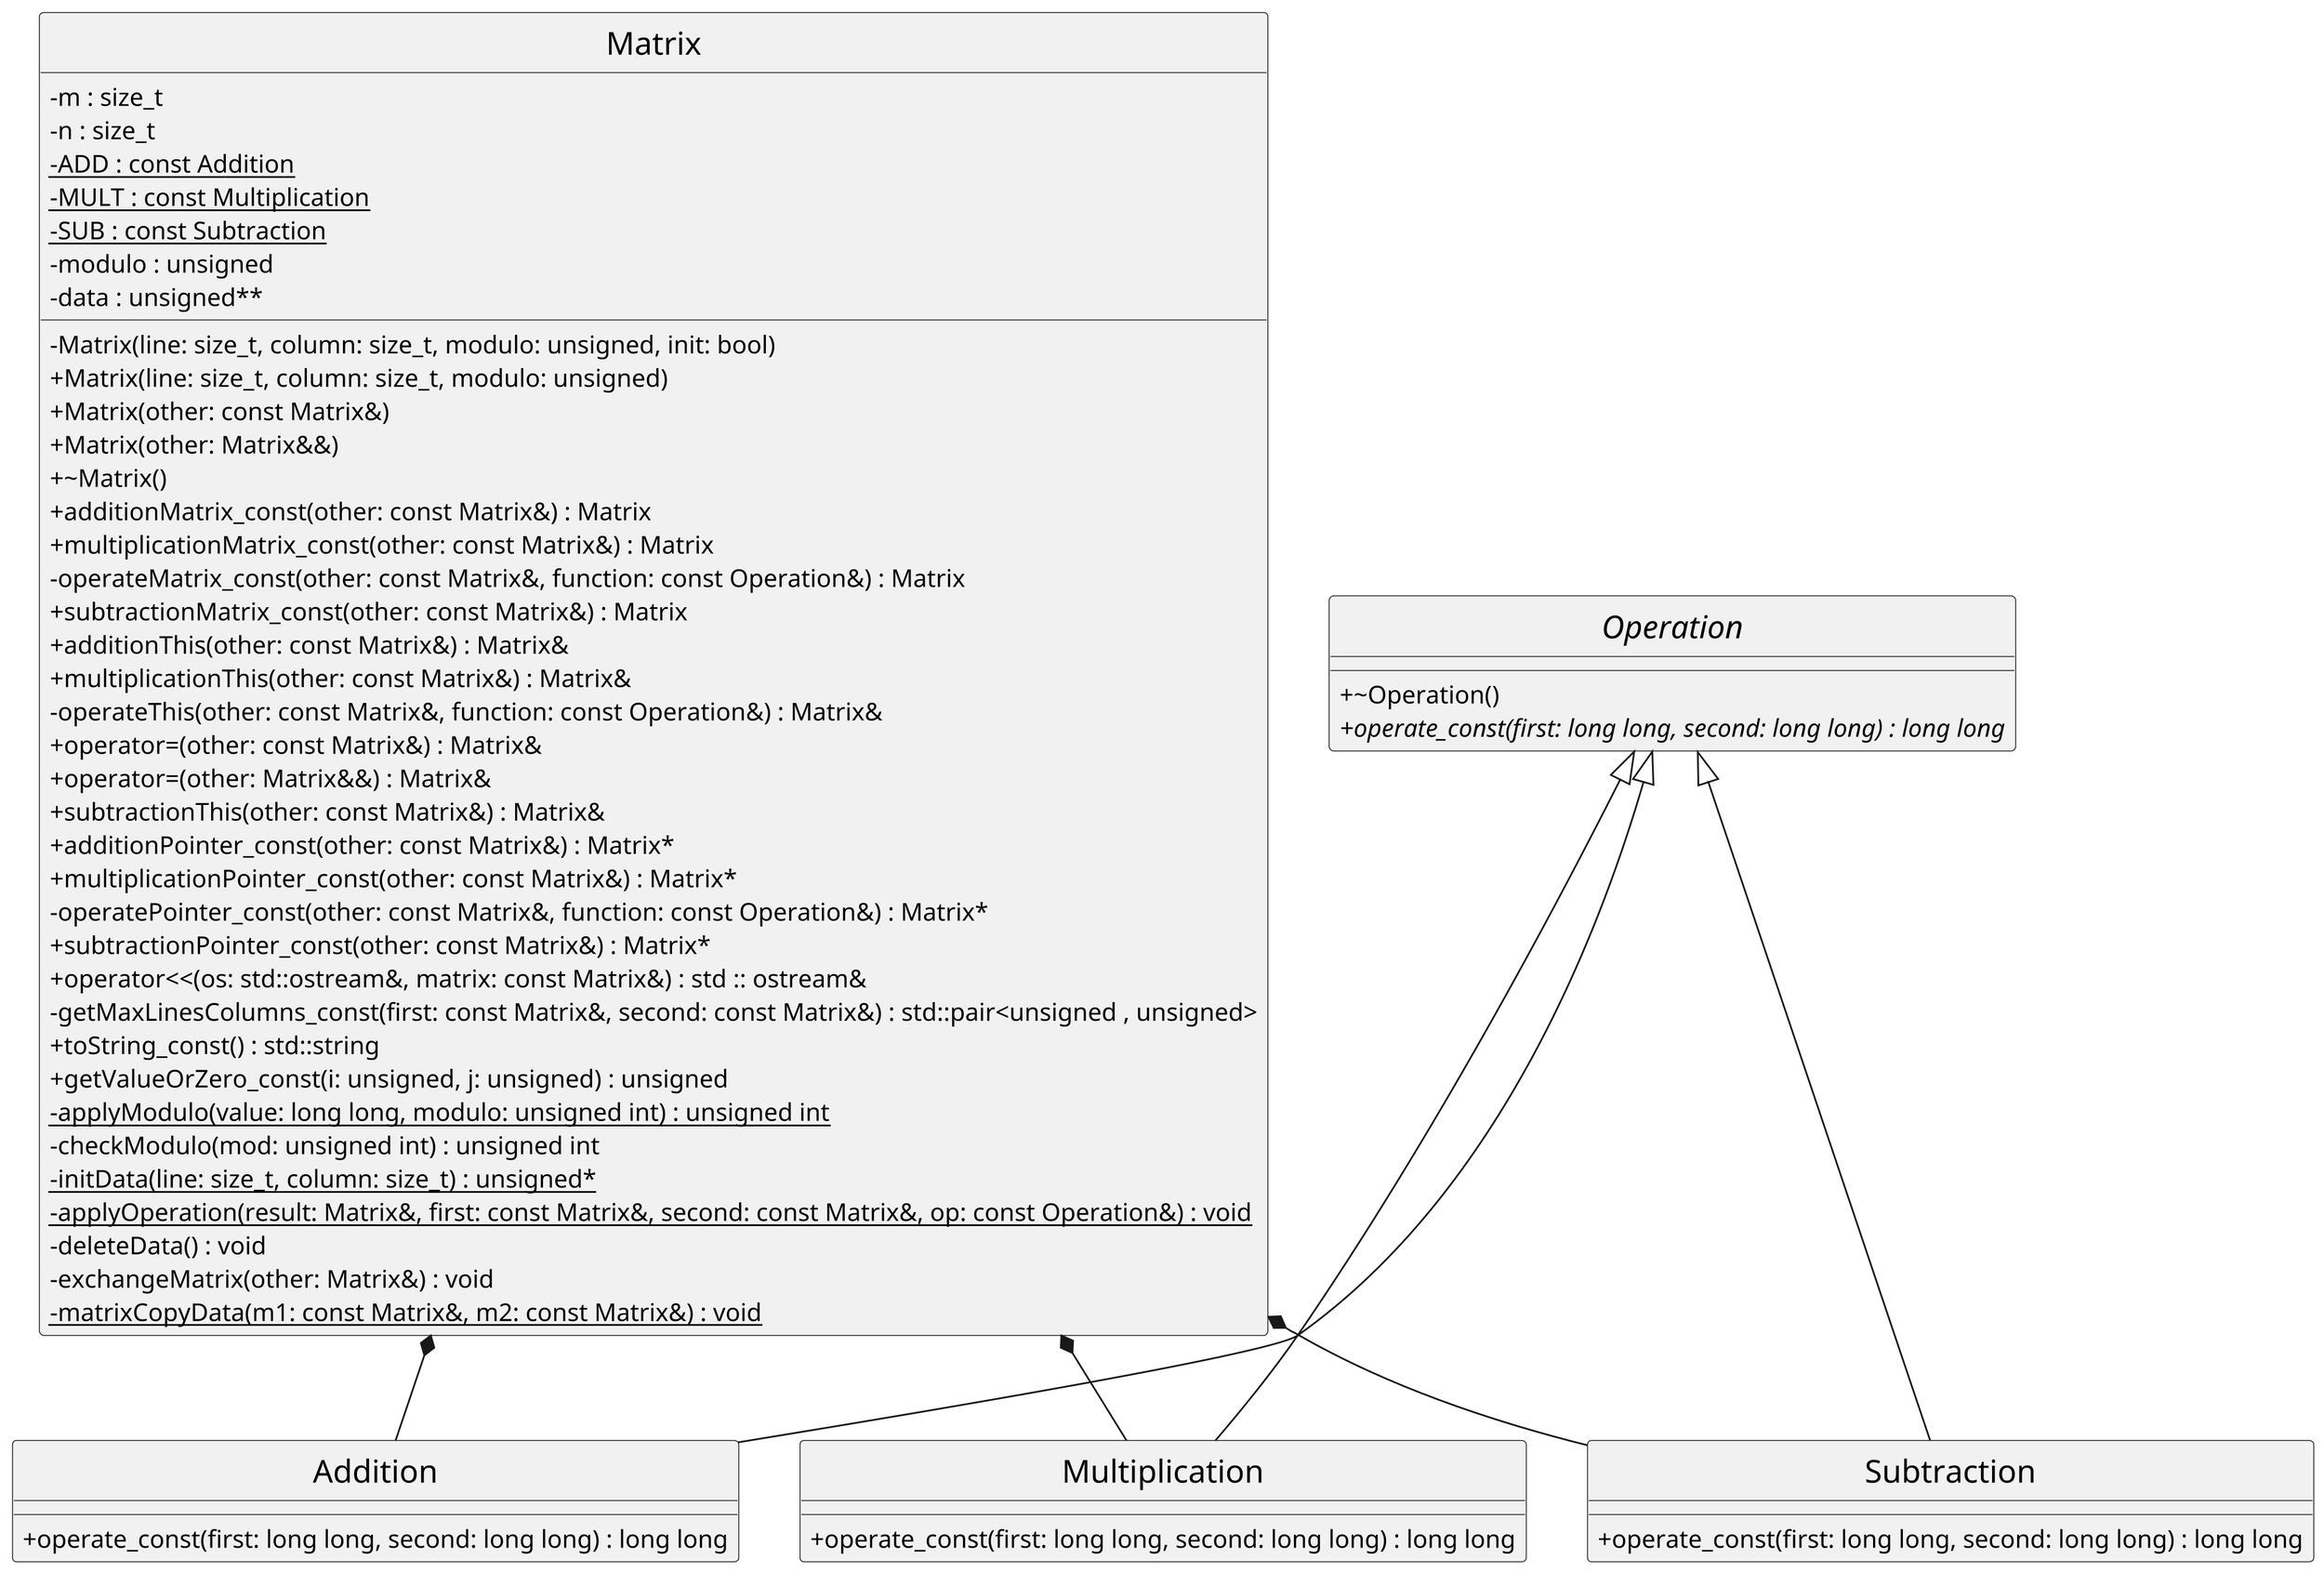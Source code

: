 @startuml

!theme _none_
hide circle
skinparam classAttributeIconSize 0
skinparam ClassFontSize 18
scale 3

/' Objects '/

class Addition {
	+operate_const(first: long long, second: long long) : long long
}


class Matrix {
	-Matrix(line: size_t, column: size_t, modulo: unsigned, init: bool)
	+Matrix(line: size_t, column: size_t, modulo: unsigned)
	+Matrix(other: const Matrix&)
	+Matrix(other: Matrix&&)
	+~Matrix()
	+additionMatrix_const(other: const Matrix&) : Matrix
	+multiplicationMatrix_const(other: const Matrix&) : Matrix
	-operateMatrix_const(other: const Matrix&, function: const Operation&) : Matrix
	+subtractionMatrix_const(other: const Matrix&) : Matrix
	+additionThis(other: const Matrix&) : Matrix&
	+multiplicationThis(other: const Matrix&) : Matrix&
	-operateThis(other: const Matrix&, function: const Operation&) : Matrix&
	+operator=(other: const Matrix&) : Matrix&
	+operator=(other: Matrix&&) : Matrix&
	+subtractionThis(other: const Matrix&) : Matrix&
	+additionPointer_const(other: const Matrix&) : Matrix*
	+multiplicationPointer_const(other: const Matrix&) : Matrix*
	-operatePointer_const(other: const Matrix&, function: const Operation&) : Matrix*
	+subtractionPointer_const(other: const Matrix&) : Matrix*
	-m : size_t
	-n : size_t
	-{static} ADD : const Addition
	-{static} MULT : const Multiplication
	-{static} SUB : const Subtraction
	+operator<<(os: std::ostream&, matrix: const Matrix&) : std :: ostream&
	-getMaxLinesColumns_const(first: const Matrix&, second: const Matrix&) : std::pair<unsigned , unsigned>
	+toString_const() : std::string
	+getValueOrZero_const(i: unsigned, j: unsigned) : unsigned
	-modulo : unsigned
	-{static} applyModulo(value: long long, modulo: unsigned int) : unsigned int
	-checkModulo(mod: unsigned int) : unsigned int
	-{static} initData(line: size_t, column: size_t) : unsigned*
	-data : unsigned**
	-{static} applyOperation(result: Matrix&, first: const Matrix&, second: const Matrix&, op: const Operation&) : void
	-deleteData() : void
	-exchangeMatrix(other: Matrix&) : void
	-{static} matrixCopyData(m1: const Matrix&, m2: const Matrix&) : void
}


class Multiplication {
	+operate_const(first: long long, second: long long) : long long
}


abstract class Operation {
	+~Operation()
	+{abstract} operate_const(first: long long, second: long long) : long long
}


class Subtraction {
	+operate_const(first: long long, second: long long) : long long
}





/' Inheritance relationships '/

Operation <|-- Addition


Operation <|-- Multiplication


Operation <|-- Subtraction





/' Aggregation relationships '/

Matrix *-- Addition


Matrix *-- Multiplication


Matrix *-- Subtraction






/' Nested objects '/



@enduml
